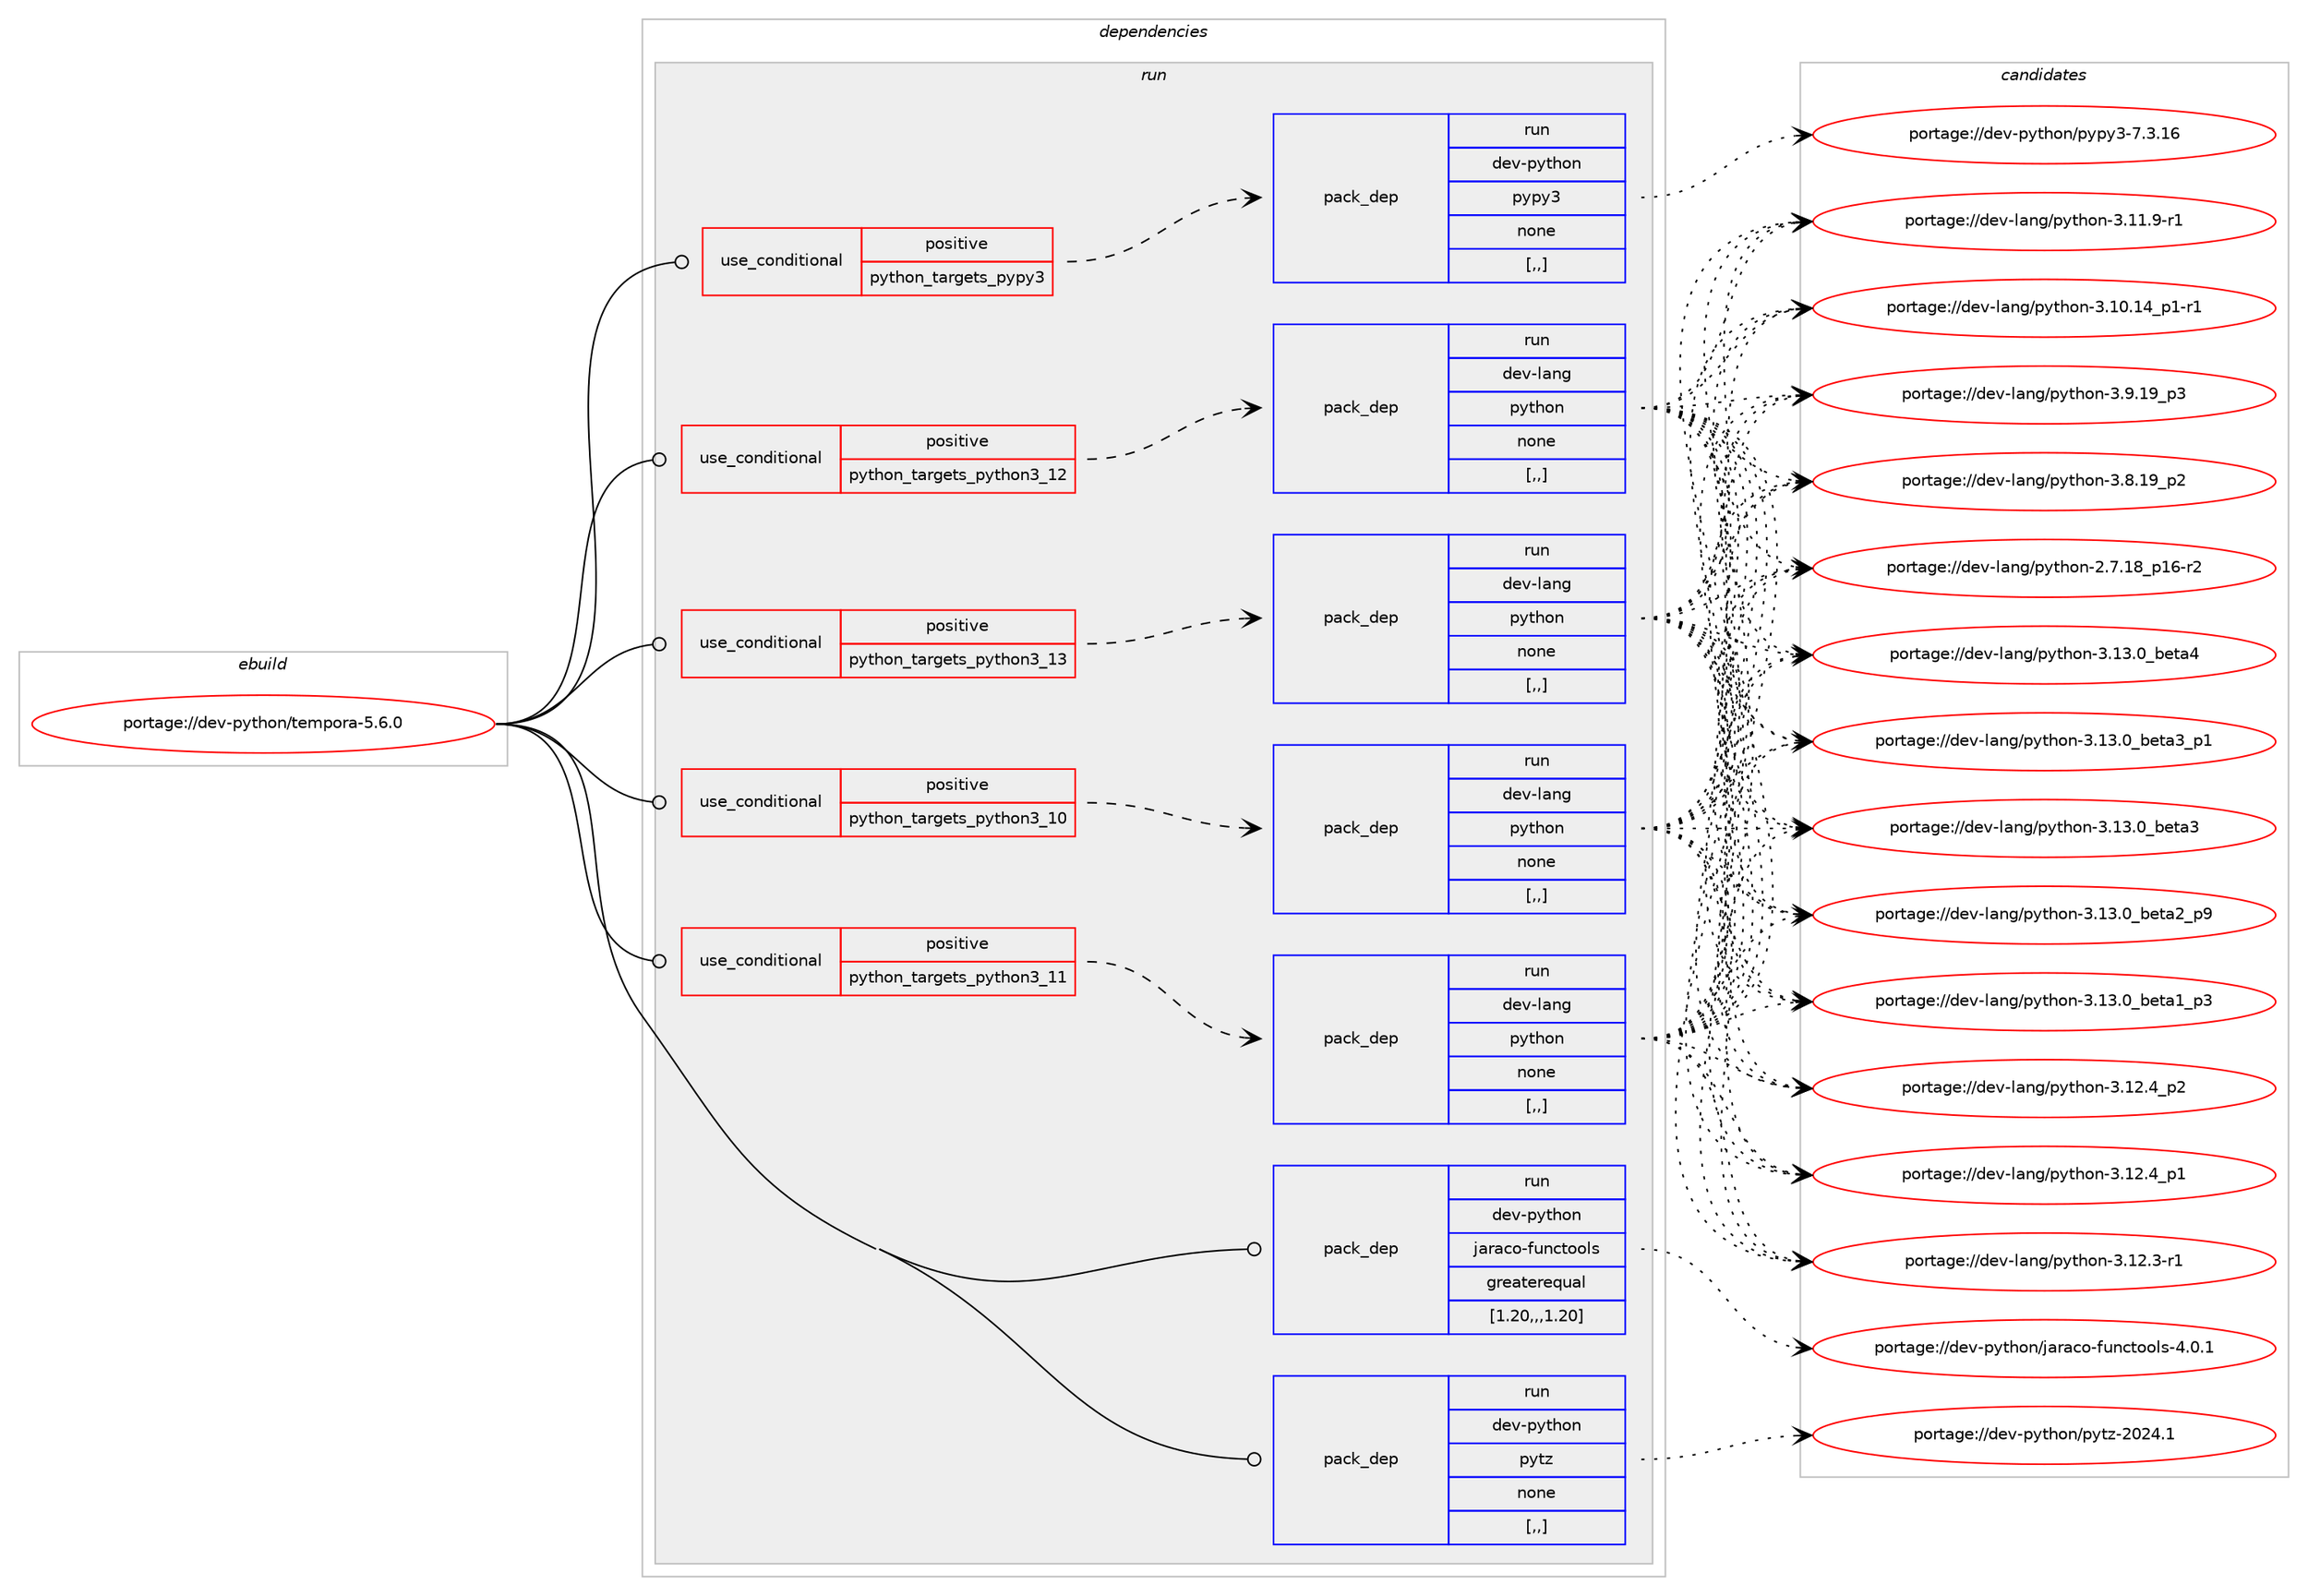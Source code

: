 digraph prolog {

# *************
# Graph options
# *************

newrank=true;
concentrate=true;
compound=true;
graph [rankdir=LR,fontname=Helvetica,fontsize=10,ranksep=1.5];#, ranksep=2.5, nodesep=0.2];
edge  [arrowhead=vee];
node  [fontname=Helvetica,fontsize=10];

# **********
# The ebuild
# **********

subgraph cluster_leftcol {
color=gray;
label=<<i>ebuild</i>>;
id [label="portage://dev-python/tempora-5.6.0", color=red, width=4, href="../dev-python/tempora-5.6.0.svg"];
}

# ****************
# The dependencies
# ****************

subgraph cluster_midcol {
color=gray;
label=<<i>dependencies</i>>;
subgraph cluster_compile {
fillcolor="#eeeeee";
style=filled;
label=<<i>compile</i>>;
}
subgraph cluster_compileandrun {
fillcolor="#eeeeee";
style=filled;
label=<<i>compile and run</i>>;
}
subgraph cluster_run {
fillcolor="#eeeeee";
style=filled;
label=<<i>run</i>>;
subgraph cond40434 {
dependency165681 [label=<<TABLE BORDER="0" CELLBORDER="1" CELLSPACING="0" CELLPADDING="4"><TR><TD ROWSPAN="3" CELLPADDING="10">use_conditional</TD></TR><TR><TD>positive</TD></TR><TR><TD>python_targets_pypy3</TD></TR></TABLE>>, shape=none, color=red];
subgraph pack123975 {
dependency165682 [label=<<TABLE BORDER="0" CELLBORDER="1" CELLSPACING="0" CELLPADDING="4" WIDTH="220"><TR><TD ROWSPAN="6" CELLPADDING="30">pack_dep</TD></TR><TR><TD WIDTH="110">run</TD></TR><TR><TD>dev-python</TD></TR><TR><TD>pypy3</TD></TR><TR><TD>none</TD></TR><TR><TD>[,,]</TD></TR></TABLE>>, shape=none, color=blue];
}
dependency165681:e -> dependency165682:w [weight=20,style="dashed",arrowhead="vee"];
}
id:e -> dependency165681:w [weight=20,style="solid",arrowhead="odot"];
subgraph cond40435 {
dependency165683 [label=<<TABLE BORDER="0" CELLBORDER="1" CELLSPACING="0" CELLPADDING="4"><TR><TD ROWSPAN="3" CELLPADDING="10">use_conditional</TD></TR><TR><TD>positive</TD></TR><TR><TD>python_targets_python3_10</TD></TR></TABLE>>, shape=none, color=red];
subgraph pack123976 {
dependency165684 [label=<<TABLE BORDER="0" CELLBORDER="1" CELLSPACING="0" CELLPADDING="4" WIDTH="220"><TR><TD ROWSPAN="6" CELLPADDING="30">pack_dep</TD></TR><TR><TD WIDTH="110">run</TD></TR><TR><TD>dev-lang</TD></TR><TR><TD>python</TD></TR><TR><TD>none</TD></TR><TR><TD>[,,]</TD></TR></TABLE>>, shape=none, color=blue];
}
dependency165683:e -> dependency165684:w [weight=20,style="dashed",arrowhead="vee"];
}
id:e -> dependency165683:w [weight=20,style="solid",arrowhead="odot"];
subgraph cond40436 {
dependency165685 [label=<<TABLE BORDER="0" CELLBORDER="1" CELLSPACING="0" CELLPADDING="4"><TR><TD ROWSPAN="3" CELLPADDING="10">use_conditional</TD></TR><TR><TD>positive</TD></TR><TR><TD>python_targets_python3_11</TD></TR></TABLE>>, shape=none, color=red];
subgraph pack123977 {
dependency165686 [label=<<TABLE BORDER="0" CELLBORDER="1" CELLSPACING="0" CELLPADDING="4" WIDTH="220"><TR><TD ROWSPAN="6" CELLPADDING="30">pack_dep</TD></TR><TR><TD WIDTH="110">run</TD></TR><TR><TD>dev-lang</TD></TR><TR><TD>python</TD></TR><TR><TD>none</TD></TR><TR><TD>[,,]</TD></TR></TABLE>>, shape=none, color=blue];
}
dependency165685:e -> dependency165686:w [weight=20,style="dashed",arrowhead="vee"];
}
id:e -> dependency165685:w [weight=20,style="solid",arrowhead="odot"];
subgraph cond40437 {
dependency165687 [label=<<TABLE BORDER="0" CELLBORDER="1" CELLSPACING="0" CELLPADDING="4"><TR><TD ROWSPAN="3" CELLPADDING="10">use_conditional</TD></TR><TR><TD>positive</TD></TR><TR><TD>python_targets_python3_12</TD></TR></TABLE>>, shape=none, color=red];
subgraph pack123978 {
dependency165688 [label=<<TABLE BORDER="0" CELLBORDER="1" CELLSPACING="0" CELLPADDING="4" WIDTH="220"><TR><TD ROWSPAN="6" CELLPADDING="30">pack_dep</TD></TR><TR><TD WIDTH="110">run</TD></TR><TR><TD>dev-lang</TD></TR><TR><TD>python</TD></TR><TR><TD>none</TD></TR><TR><TD>[,,]</TD></TR></TABLE>>, shape=none, color=blue];
}
dependency165687:e -> dependency165688:w [weight=20,style="dashed",arrowhead="vee"];
}
id:e -> dependency165687:w [weight=20,style="solid",arrowhead="odot"];
subgraph cond40438 {
dependency165689 [label=<<TABLE BORDER="0" CELLBORDER="1" CELLSPACING="0" CELLPADDING="4"><TR><TD ROWSPAN="3" CELLPADDING="10">use_conditional</TD></TR><TR><TD>positive</TD></TR><TR><TD>python_targets_python3_13</TD></TR></TABLE>>, shape=none, color=red];
subgraph pack123979 {
dependency165690 [label=<<TABLE BORDER="0" CELLBORDER="1" CELLSPACING="0" CELLPADDING="4" WIDTH="220"><TR><TD ROWSPAN="6" CELLPADDING="30">pack_dep</TD></TR><TR><TD WIDTH="110">run</TD></TR><TR><TD>dev-lang</TD></TR><TR><TD>python</TD></TR><TR><TD>none</TD></TR><TR><TD>[,,]</TD></TR></TABLE>>, shape=none, color=blue];
}
dependency165689:e -> dependency165690:w [weight=20,style="dashed",arrowhead="vee"];
}
id:e -> dependency165689:w [weight=20,style="solid",arrowhead="odot"];
subgraph pack123980 {
dependency165691 [label=<<TABLE BORDER="0" CELLBORDER="1" CELLSPACING="0" CELLPADDING="4" WIDTH="220"><TR><TD ROWSPAN="6" CELLPADDING="30">pack_dep</TD></TR><TR><TD WIDTH="110">run</TD></TR><TR><TD>dev-python</TD></TR><TR><TD>jaraco-functools</TD></TR><TR><TD>greaterequal</TD></TR><TR><TD>[1.20,,,1.20]</TD></TR></TABLE>>, shape=none, color=blue];
}
id:e -> dependency165691:w [weight=20,style="solid",arrowhead="odot"];
subgraph pack123981 {
dependency165692 [label=<<TABLE BORDER="0" CELLBORDER="1" CELLSPACING="0" CELLPADDING="4" WIDTH="220"><TR><TD ROWSPAN="6" CELLPADDING="30">pack_dep</TD></TR><TR><TD WIDTH="110">run</TD></TR><TR><TD>dev-python</TD></TR><TR><TD>pytz</TD></TR><TR><TD>none</TD></TR><TR><TD>[,,]</TD></TR></TABLE>>, shape=none, color=blue];
}
id:e -> dependency165692:w [weight=20,style="solid",arrowhead="odot"];
}
}

# **************
# The candidates
# **************

subgraph cluster_choices {
rank=same;
color=gray;
label=<<i>candidates</i>>;

subgraph choice123975 {
color=black;
nodesep=1;
choice10010111845112121116104111110471121211121215145554651464954 [label="portage://dev-python/pypy3-7.3.16", color=red, width=4,href="../dev-python/pypy3-7.3.16.svg"];
dependency165682:e -> choice10010111845112121116104111110471121211121215145554651464954:w [style=dotted,weight="100"];
}
subgraph choice123976 {
color=black;
nodesep=1;
choice1001011184510897110103471121211161041111104551464951464895981011169752 [label="portage://dev-lang/python-3.13.0_beta4", color=red, width=4,href="../dev-lang/python-3.13.0_beta4.svg"];
choice10010111845108971101034711212111610411111045514649514648959810111697519511249 [label="portage://dev-lang/python-3.13.0_beta3_p1", color=red, width=4,href="../dev-lang/python-3.13.0_beta3_p1.svg"];
choice1001011184510897110103471121211161041111104551464951464895981011169751 [label="portage://dev-lang/python-3.13.0_beta3", color=red, width=4,href="../dev-lang/python-3.13.0_beta3.svg"];
choice10010111845108971101034711212111610411111045514649514648959810111697509511257 [label="portage://dev-lang/python-3.13.0_beta2_p9", color=red, width=4,href="../dev-lang/python-3.13.0_beta2_p9.svg"];
choice10010111845108971101034711212111610411111045514649514648959810111697499511251 [label="portage://dev-lang/python-3.13.0_beta1_p3", color=red, width=4,href="../dev-lang/python-3.13.0_beta1_p3.svg"];
choice100101118451089711010347112121116104111110455146495046529511250 [label="portage://dev-lang/python-3.12.4_p2", color=red, width=4,href="../dev-lang/python-3.12.4_p2.svg"];
choice100101118451089711010347112121116104111110455146495046529511249 [label="portage://dev-lang/python-3.12.4_p1", color=red, width=4,href="../dev-lang/python-3.12.4_p1.svg"];
choice100101118451089711010347112121116104111110455146495046514511449 [label="portage://dev-lang/python-3.12.3-r1", color=red, width=4,href="../dev-lang/python-3.12.3-r1.svg"];
choice100101118451089711010347112121116104111110455146494946574511449 [label="portage://dev-lang/python-3.11.9-r1", color=red, width=4,href="../dev-lang/python-3.11.9-r1.svg"];
choice100101118451089711010347112121116104111110455146494846495295112494511449 [label="portage://dev-lang/python-3.10.14_p1-r1", color=red, width=4,href="../dev-lang/python-3.10.14_p1-r1.svg"];
choice100101118451089711010347112121116104111110455146574649579511251 [label="portage://dev-lang/python-3.9.19_p3", color=red, width=4,href="../dev-lang/python-3.9.19_p3.svg"];
choice100101118451089711010347112121116104111110455146564649579511250 [label="portage://dev-lang/python-3.8.19_p2", color=red, width=4,href="../dev-lang/python-3.8.19_p2.svg"];
choice100101118451089711010347112121116104111110455046554649569511249544511450 [label="portage://dev-lang/python-2.7.18_p16-r2", color=red, width=4,href="../dev-lang/python-2.7.18_p16-r2.svg"];
dependency165684:e -> choice1001011184510897110103471121211161041111104551464951464895981011169752:w [style=dotted,weight="100"];
dependency165684:e -> choice10010111845108971101034711212111610411111045514649514648959810111697519511249:w [style=dotted,weight="100"];
dependency165684:e -> choice1001011184510897110103471121211161041111104551464951464895981011169751:w [style=dotted,weight="100"];
dependency165684:e -> choice10010111845108971101034711212111610411111045514649514648959810111697509511257:w [style=dotted,weight="100"];
dependency165684:e -> choice10010111845108971101034711212111610411111045514649514648959810111697499511251:w [style=dotted,weight="100"];
dependency165684:e -> choice100101118451089711010347112121116104111110455146495046529511250:w [style=dotted,weight="100"];
dependency165684:e -> choice100101118451089711010347112121116104111110455146495046529511249:w [style=dotted,weight="100"];
dependency165684:e -> choice100101118451089711010347112121116104111110455146495046514511449:w [style=dotted,weight="100"];
dependency165684:e -> choice100101118451089711010347112121116104111110455146494946574511449:w [style=dotted,weight="100"];
dependency165684:e -> choice100101118451089711010347112121116104111110455146494846495295112494511449:w [style=dotted,weight="100"];
dependency165684:e -> choice100101118451089711010347112121116104111110455146574649579511251:w [style=dotted,weight="100"];
dependency165684:e -> choice100101118451089711010347112121116104111110455146564649579511250:w [style=dotted,weight="100"];
dependency165684:e -> choice100101118451089711010347112121116104111110455046554649569511249544511450:w [style=dotted,weight="100"];
}
subgraph choice123977 {
color=black;
nodesep=1;
choice1001011184510897110103471121211161041111104551464951464895981011169752 [label="portage://dev-lang/python-3.13.0_beta4", color=red, width=4,href="../dev-lang/python-3.13.0_beta4.svg"];
choice10010111845108971101034711212111610411111045514649514648959810111697519511249 [label="portage://dev-lang/python-3.13.0_beta3_p1", color=red, width=4,href="../dev-lang/python-3.13.0_beta3_p1.svg"];
choice1001011184510897110103471121211161041111104551464951464895981011169751 [label="portage://dev-lang/python-3.13.0_beta3", color=red, width=4,href="../dev-lang/python-3.13.0_beta3.svg"];
choice10010111845108971101034711212111610411111045514649514648959810111697509511257 [label="portage://dev-lang/python-3.13.0_beta2_p9", color=red, width=4,href="../dev-lang/python-3.13.0_beta2_p9.svg"];
choice10010111845108971101034711212111610411111045514649514648959810111697499511251 [label="portage://dev-lang/python-3.13.0_beta1_p3", color=red, width=4,href="../dev-lang/python-3.13.0_beta1_p3.svg"];
choice100101118451089711010347112121116104111110455146495046529511250 [label="portage://dev-lang/python-3.12.4_p2", color=red, width=4,href="../dev-lang/python-3.12.4_p2.svg"];
choice100101118451089711010347112121116104111110455146495046529511249 [label="portage://dev-lang/python-3.12.4_p1", color=red, width=4,href="../dev-lang/python-3.12.4_p1.svg"];
choice100101118451089711010347112121116104111110455146495046514511449 [label="portage://dev-lang/python-3.12.3-r1", color=red, width=4,href="../dev-lang/python-3.12.3-r1.svg"];
choice100101118451089711010347112121116104111110455146494946574511449 [label="portage://dev-lang/python-3.11.9-r1", color=red, width=4,href="../dev-lang/python-3.11.9-r1.svg"];
choice100101118451089711010347112121116104111110455146494846495295112494511449 [label="portage://dev-lang/python-3.10.14_p1-r1", color=red, width=4,href="../dev-lang/python-3.10.14_p1-r1.svg"];
choice100101118451089711010347112121116104111110455146574649579511251 [label="portage://dev-lang/python-3.9.19_p3", color=red, width=4,href="../dev-lang/python-3.9.19_p3.svg"];
choice100101118451089711010347112121116104111110455146564649579511250 [label="portage://dev-lang/python-3.8.19_p2", color=red, width=4,href="../dev-lang/python-3.8.19_p2.svg"];
choice100101118451089711010347112121116104111110455046554649569511249544511450 [label="portage://dev-lang/python-2.7.18_p16-r2", color=red, width=4,href="../dev-lang/python-2.7.18_p16-r2.svg"];
dependency165686:e -> choice1001011184510897110103471121211161041111104551464951464895981011169752:w [style=dotted,weight="100"];
dependency165686:e -> choice10010111845108971101034711212111610411111045514649514648959810111697519511249:w [style=dotted,weight="100"];
dependency165686:e -> choice1001011184510897110103471121211161041111104551464951464895981011169751:w [style=dotted,weight="100"];
dependency165686:e -> choice10010111845108971101034711212111610411111045514649514648959810111697509511257:w [style=dotted,weight="100"];
dependency165686:e -> choice10010111845108971101034711212111610411111045514649514648959810111697499511251:w [style=dotted,weight="100"];
dependency165686:e -> choice100101118451089711010347112121116104111110455146495046529511250:w [style=dotted,weight="100"];
dependency165686:e -> choice100101118451089711010347112121116104111110455146495046529511249:w [style=dotted,weight="100"];
dependency165686:e -> choice100101118451089711010347112121116104111110455146495046514511449:w [style=dotted,weight="100"];
dependency165686:e -> choice100101118451089711010347112121116104111110455146494946574511449:w [style=dotted,weight="100"];
dependency165686:e -> choice100101118451089711010347112121116104111110455146494846495295112494511449:w [style=dotted,weight="100"];
dependency165686:e -> choice100101118451089711010347112121116104111110455146574649579511251:w [style=dotted,weight="100"];
dependency165686:e -> choice100101118451089711010347112121116104111110455146564649579511250:w [style=dotted,weight="100"];
dependency165686:e -> choice100101118451089711010347112121116104111110455046554649569511249544511450:w [style=dotted,weight="100"];
}
subgraph choice123978 {
color=black;
nodesep=1;
choice1001011184510897110103471121211161041111104551464951464895981011169752 [label="portage://dev-lang/python-3.13.0_beta4", color=red, width=4,href="../dev-lang/python-3.13.0_beta4.svg"];
choice10010111845108971101034711212111610411111045514649514648959810111697519511249 [label="portage://dev-lang/python-3.13.0_beta3_p1", color=red, width=4,href="../dev-lang/python-3.13.0_beta3_p1.svg"];
choice1001011184510897110103471121211161041111104551464951464895981011169751 [label="portage://dev-lang/python-3.13.0_beta3", color=red, width=4,href="../dev-lang/python-3.13.0_beta3.svg"];
choice10010111845108971101034711212111610411111045514649514648959810111697509511257 [label="portage://dev-lang/python-3.13.0_beta2_p9", color=red, width=4,href="../dev-lang/python-3.13.0_beta2_p9.svg"];
choice10010111845108971101034711212111610411111045514649514648959810111697499511251 [label="portage://dev-lang/python-3.13.0_beta1_p3", color=red, width=4,href="../dev-lang/python-3.13.0_beta1_p3.svg"];
choice100101118451089711010347112121116104111110455146495046529511250 [label="portage://dev-lang/python-3.12.4_p2", color=red, width=4,href="../dev-lang/python-3.12.4_p2.svg"];
choice100101118451089711010347112121116104111110455146495046529511249 [label="portage://dev-lang/python-3.12.4_p1", color=red, width=4,href="../dev-lang/python-3.12.4_p1.svg"];
choice100101118451089711010347112121116104111110455146495046514511449 [label="portage://dev-lang/python-3.12.3-r1", color=red, width=4,href="../dev-lang/python-3.12.3-r1.svg"];
choice100101118451089711010347112121116104111110455146494946574511449 [label="portage://dev-lang/python-3.11.9-r1", color=red, width=4,href="../dev-lang/python-3.11.9-r1.svg"];
choice100101118451089711010347112121116104111110455146494846495295112494511449 [label="portage://dev-lang/python-3.10.14_p1-r1", color=red, width=4,href="../dev-lang/python-3.10.14_p1-r1.svg"];
choice100101118451089711010347112121116104111110455146574649579511251 [label="portage://dev-lang/python-3.9.19_p3", color=red, width=4,href="../dev-lang/python-3.9.19_p3.svg"];
choice100101118451089711010347112121116104111110455146564649579511250 [label="portage://dev-lang/python-3.8.19_p2", color=red, width=4,href="../dev-lang/python-3.8.19_p2.svg"];
choice100101118451089711010347112121116104111110455046554649569511249544511450 [label="portage://dev-lang/python-2.7.18_p16-r2", color=red, width=4,href="../dev-lang/python-2.7.18_p16-r2.svg"];
dependency165688:e -> choice1001011184510897110103471121211161041111104551464951464895981011169752:w [style=dotted,weight="100"];
dependency165688:e -> choice10010111845108971101034711212111610411111045514649514648959810111697519511249:w [style=dotted,weight="100"];
dependency165688:e -> choice1001011184510897110103471121211161041111104551464951464895981011169751:w [style=dotted,weight="100"];
dependency165688:e -> choice10010111845108971101034711212111610411111045514649514648959810111697509511257:w [style=dotted,weight="100"];
dependency165688:e -> choice10010111845108971101034711212111610411111045514649514648959810111697499511251:w [style=dotted,weight="100"];
dependency165688:e -> choice100101118451089711010347112121116104111110455146495046529511250:w [style=dotted,weight="100"];
dependency165688:e -> choice100101118451089711010347112121116104111110455146495046529511249:w [style=dotted,weight="100"];
dependency165688:e -> choice100101118451089711010347112121116104111110455146495046514511449:w [style=dotted,weight="100"];
dependency165688:e -> choice100101118451089711010347112121116104111110455146494946574511449:w [style=dotted,weight="100"];
dependency165688:e -> choice100101118451089711010347112121116104111110455146494846495295112494511449:w [style=dotted,weight="100"];
dependency165688:e -> choice100101118451089711010347112121116104111110455146574649579511251:w [style=dotted,weight="100"];
dependency165688:e -> choice100101118451089711010347112121116104111110455146564649579511250:w [style=dotted,weight="100"];
dependency165688:e -> choice100101118451089711010347112121116104111110455046554649569511249544511450:w [style=dotted,weight="100"];
}
subgraph choice123979 {
color=black;
nodesep=1;
choice1001011184510897110103471121211161041111104551464951464895981011169752 [label="portage://dev-lang/python-3.13.0_beta4", color=red, width=4,href="../dev-lang/python-3.13.0_beta4.svg"];
choice10010111845108971101034711212111610411111045514649514648959810111697519511249 [label="portage://dev-lang/python-3.13.0_beta3_p1", color=red, width=4,href="../dev-lang/python-3.13.0_beta3_p1.svg"];
choice1001011184510897110103471121211161041111104551464951464895981011169751 [label="portage://dev-lang/python-3.13.0_beta3", color=red, width=4,href="../dev-lang/python-3.13.0_beta3.svg"];
choice10010111845108971101034711212111610411111045514649514648959810111697509511257 [label="portage://dev-lang/python-3.13.0_beta2_p9", color=red, width=4,href="../dev-lang/python-3.13.0_beta2_p9.svg"];
choice10010111845108971101034711212111610411111045514649514648959810111697499511251 [label="portage://dev-lang/python-3.13.0_beta1_p3", color=red, width=4,href="../dev-lang/python-3.13.0_beta1_p3.svg"];
choice100101118451089711010347112121116104111110455146495046529511250 [label="portage://dev-lang/python-3.12.4_p2", color=red, width=4,href="../dev-lang/python-3.12.4_p2.svg"];
choice100101118451089711010347112121116104111110455146495046529511249 [label="portage://dev-lang/python-3.12.4_p1", color=red, width=4,href="../dev-lang/python-3.12.4_p1.svg"];
choice100101118451089711010347112121116104111110455146495046514511449 [label="portage://dev-lang/python-3.12.3-r1", color=red, width=4,href="../dev-lang/python-3.12.3-r1.svg"];
choice100101118451089711010347112121116104111110455146494946574511449 [label="portage://dev-lang/python-3.11.9-r1", color=red, width=4,href="../dev-lang/python-3.11.9-r1.svg"];
choice100101118451089711010347112121116104111110455146494846495295112494511449 [label="portage://dev-lang/python-3.10.14_p1-r1", color=red, width=4,href="../dev-lang/python-3.10.14_p1-r1.svg"];
choice100101118451089711010347112121116104111110455146574649579511251 [label="portage://dev-lang/python-3.9.19_p3", color=red, width=4,href="../dev-lang/python-3.9.19_p3.svg"];
choice100101118451089711010347112121116104111110455146564649579511250 [label="portage://dev-lang/python-3.8.19_p2", color=red, width=4,href="../dev-lang/python-3.8.19_p2.svg"];
choice100101118451089711010347112121116104111110455046554649569511249544511450 [label="portage://dev-lang/python-2.7.18_p16-r2", color=red, width=4,href="../dev-lang/python-2.7.18_p16-r2.svg"];
dependency165690:e -> choice1001011184510897110103471121211161041111104551464951464895981011169752:w [style=dotted,weight="100"];
dependency165690:e -> choice10010111845108971101034711212111610411111045514649514648959810111697519511249:w [style=dotted,weight="100"];
dependency165690:e -> choice1001011184510897110103471121211161041111104551464951464895981011169751:w [style=dotted,weight="100"];
dependency165690:e -> choice10010111845108971101034711212111610411111045514649514648959810111697509511257:w [style=dotted,weight="100"];
dependency165690:e -> choice10010111845108971101034711212111610411111045514649514648959810111697499511251:w [style=dotted,weight="100"];
dependency165690:e -> choice100101118451089711010347112121116104111110455146495046529511250:w [style=dotted,weight="100"];
dependency165690:e -> choice100101118451089711010347112121116104111110455146495046529511249:w [style=dotted,weight="100"];
dependency165690:e -> choice100101118451089711010347112121116104111110455146495046514511449:w [style=dotted,weight="100"];
dependency165690:e -> choice100101118451089711010347112121116104111110455146494946574511449:w [style=dotted,weight="100"];
dependency165690:e -> choice100101118451089711010347112121116104111110455146494846495295112494511449:w [style=dotted,weight="100"];
dependency165690:e -> choice100101118451089711010347112121116104111110455146574649579511251:w [style=dotted,weight="100"];
dependency165690:e -> choice100101118451089711010347112121116104111110455146564649579511250:w [style=dotted,weight="100"];
dependency165690:e -> choice100101118451089711010347112121116104111110455046554649569511249544511450:w [style=dotted,weight="100"];
}
subgraph choice123980 {
color=black;
nodesep=1;
choice10010111845112121116104111110471069711497991114510211711099116111111108115455246484649 [label="portage://dev-python/jaraco-functools-4.0.1", color=red, width=4,href="../dev-python/jaraco-functools-4.0.1.svg"];
dependency165691:e -> choice10010111845112121116104111110471069711497991114510211711099116111111108115455246484649:w [style=dotted,weight="100"];
}
subgraph choice123981 {
color=black;
nodesep=1;
choice100101118451121211161041111104711212111612245504850524649 [label="portage://dev-python/pytz-2024.1", color=red, width=4,href="../dev-python/pytz-2024.1.svg"];
dependency165692:e -> choice100101118451121211161041111104711212111612245504850524649:w [style=dotted,weight="100"];
}
}

}
